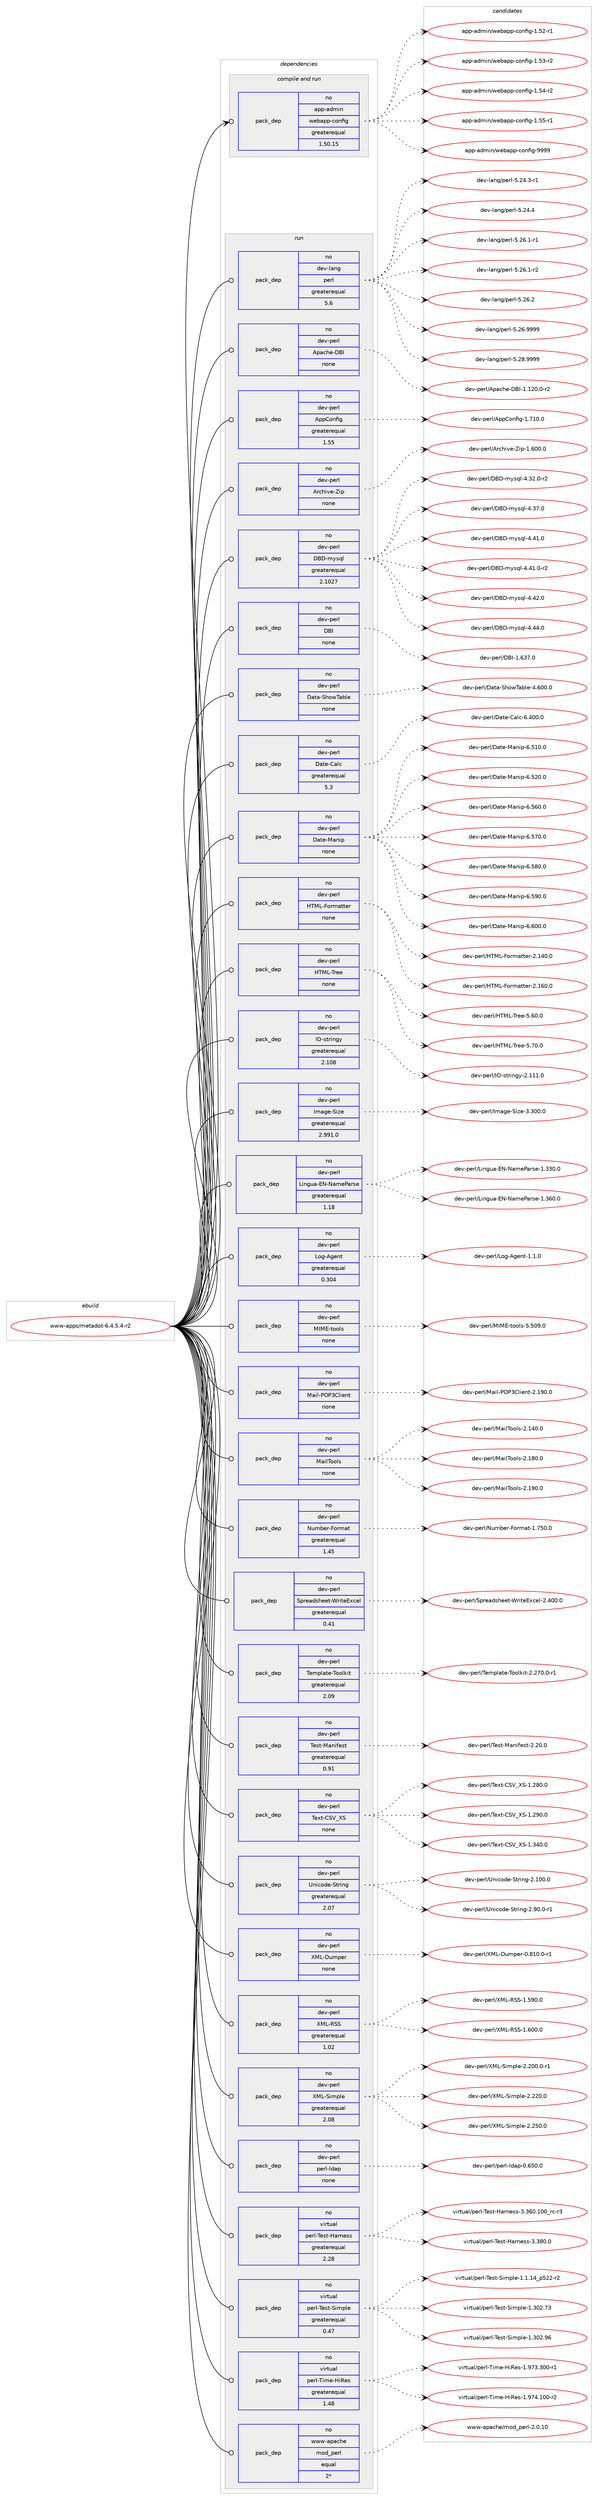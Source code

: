 digraph prolog {

# *************
# Graph options
# *************

newrank=true;
concentrate=true;
compound=true;
graph [rankdir=LR,fontname=Helvetica,fontsize=10,ranksep=1.5];#, ranksep=2.5, nodesep=0.2];
edge  [arrowhead=vee];
node  [fontname=Helvetica,fontsize=10];

# **********
# The ebuild
# **********

subgraph cluster_leftcol {
color=gray;
rank=same;
label=<<i>ebuild</i>>;
id [label="www-apps/metadot-6.4.5.4-r2", color=red, width=4, href="../www-apps/metadot-6.4.5.4-r2.svg"];
}

# ****************
# The dependencies
# ****************

subgraph cluster_midcol {
color=gray;
label=<<i>dependencies</i>>;
subgraph cluster_compile {
fillcolor="#eeeeee";
style=filled;
label=<<i>compile</i>>;
}
subgraph cluster_compileandrun {
fillcolor="#eeeeee";
style=filled;
label=<<i>compile and run</i>>;
subgraph pack7585 {
dependency8891 [label=<<TABLE BORDER="0" CELLBORDER="1" CELLSPACING="0" CELLPADDING="4" WIDTH="220"><TR><TD ROWSPAN="6" CELLPADDING="30">pack_dep</TD></TR><TR><TD WIDTH="110">no</TD></TR><TR><TD>app-admin</TD></TR><TR><TD>webapp-config</TD></TR><TR><TD>greaterequal</TD></TR><TR><TD>1.50.15</TD></TR></TABLE>>, shape=none, color=blue];
}
id:e -> dependency8891:w [weight=20,style="solid",arrowhead="odotvee"];
}
subgraph cluster_run {
fillcolor="#eeeeee";
style=filled;
label=<<i>run</i>>;
subgraph pack7586 {
dependency8892 [label=<<TABLE BORDER="0" CELLBORDER="1" CELLSPACING="0" CELLPADDING="4" WIDTH="220"><TR><TD ROWSPAN="6" CELLPADDING="30">pack_dep</TD></TR><TR><TD WIDTH="110">no</TD></TR><TR><TD>dev-lang</TD></TR><TR><TD>perl</TD></TR><TR><TD>greaterequal</TD></TR><TR><TD>5.6</TD></TR></TABLE>>, shape=none, color=blue];
}
id:e -> dependency8892:w [weight=20,style="solid",arrowhead="odot"];
subgraph pack7587 {
dependency8893 [label=<<TABLE BORDER="0" CELLBORDER="1" CELLSPACING="0" CELLPADDING="4" WIDTH="220"><TR><TD ROWSPAN="6" CELLPADDING="30">pack_dep</TD></TR><TR><TD WIDTH="110">no</TD></TR><TR><TD>dev-perl</TD></TR><TR><TD>Apache-DBI</TD></TR><TR><TD>none</TD></TR><TR><TD></TD></TR></TABLE>>, shape=none, color=blue];
}
id:e -> dependency8893:w [weight=20,style="solid",arrowhead="odot"];
subgraph pack7588 {
dependency8894 [label=<<TABLE BORDER="0" CELLBORDER="1" CELLSPACING="0" CELLPADDING="4" WIDTH="220"><TR><TD ROWSPAN="6" CELLPADDING="30">pack_dep</TD></TR><TR><TD WIDTH="110">no</TD></TR><TR><TD>dev-perl</TD></TR><TR><TD>AppConfig</TD></TR><TR><TD>greaterequal</TD></TR><TR><TD>1.55</TD></TR></TABLE>>, shape=none, color=blue];
}
id:e -> dependency8894:w [weight=20,style="solid",arrowhead="odot"];
subgraph pack7589 {
dependency8895 [label=<<TABLE BORDER="0" CELLBORDER="1" CELLSPACING="0" CELLPADDING="4" WIDTH="220"><TR><TD ROWSPAN="6" CELLPADDING="30">pack_dep</TD></TR><TR><TD WIDTH="110">no</TD></TR><TR><TD>dev-perl</TD></TR><TR><TD>Archive-Zip</TD></TR><TR><TD>none</TD></TR><TR><TD></TD></TR></TABLE>>, shape=none, color=blue];
}
id:e -> dependency8895:w [weight=20,style="solid",arrowhead="odot"];
subgraph pack7590 {
dependency8896 [label=<<TABLE BORDER="0" CELLBORDER="1" CELLSPACING="0" CELLPADDING="4" WIDTH="220"><TR><TD ROWSPAN="6" CELLPADDING="30">pack_dep</TD></TR><TR><TD WIDTH="110">no</TD></TR><TR><TD>dev-perl</TD></TR><TR><TD>DBD-mysql</TD></TR><TR><TD>greaterequal</TD></TR><TR><TD>2.1027</TD></TR></TABLE>>, shape=none, color=blue];
}
id:e -> dependency8896:w [weight=20,style="solid",arrowhead="odot"];
subgraph pack7591 {
dependency8897 [label=<<TABLE BORDER="0" CELLBORDER="1" CELLSPACING="0" CELLPADDING="4" WIDTH="220"><TR><TD ROWSPAN="6" CELLPADDING="30">pack_dep</TD></TR><TR><TD WIDTH="110">no</TD></TR><TR><TD>dev-perl</TD></TR><TR><TD>DBI</TD></TR><TR><TD>none</TD></TR><TR><TD></TD></TR></TABLE>>, shape=none, color=blue];
}
id:e -> dependency8897:w [weight=20,style="solid",arrowhead="odot"];
subgraph pack7592 {
dependency8898 [label=<<TABLE BORDER="0" CELLBORDER="1" CELLSPACING="0" CELLPADDING="4" WIDTH="220"><TR><TD ROWSPAN="6" CELLPADDING="30">pack_dep</TD></TR><TR><TD WIDTH="110">no</TD></TR><TR><TD>dev-perl</TD></TR><TR><TD>Data-ShowTable</TD></TR><TR><TD>none</TD></TR><TR><TD></TD></TR></TABLE>>, shape=none, color=blue];
}
id:e -> dependency8898:w [weight=20,style="solid",arrowhead="odot"];
subgraph pack7593 {
dependency8899 [label=<<TABLE BORDER="0" CELLBORDER="1" CELLSPACING="0" CELLPADDING="4" WIDTH="220"><TR><TD ROWSPAN="6" CELLPADDING="30">pack_dep</TD></TR><TR><TD WIDTH="110">no</TD></TR><TR><TD>dev-perl</TD></TR><TR><TD>Date-Calc</TD></TR><TR><TD>greaterequal</TD></TR><TR><TD>5.3</TD></TR></TABLE>>, shape=none, color=blue];
}
id:e -> dependency8899:w [weight=20,style="solid",arrowhead="odot"];
subgraph pack7594 {
dependency8900 [label=<<TABLE BORDER="0" CELLBORDER="1" CELLSPACING="0" CELLPADDING="4" WIDTH="220"><TR><TD ROWSPAN="6" CELLPADDING="30">pack_dep</TD></TR><TR><TD WIDTH="110">no</TD></TR><TR><TD>dev-perl</TD></TR><TR><TD>Date-Manip</TD></TR><TR><TD>none</TD></TR><TR><TD></TD></TR></TABLE>>, shape=none, color=blue];
}
id:e -> dependency8900:w [weight=20,style="solid",arrowhead="odot"];
subgraph pack7595 {
dependency8901 [label=<<TABLE BORDER="0" CELLBORDER="1" CELLSPACING="0" CELLPADDING="4" WIDTH="220"><TR><TD ROWSPAN="6" CELLPADDING="30">pack_dep</TD></TR><TR><TD WIDTH="110">no</TD></TR><TR><TD>dev-perl</TD></TR><TR><TD>HTML-Formatter</TD></TR><TR><TD>none</TD></TR><TR><TD></TD></TR></TABLE>>, shape=none, color=blue];
}
id:e -> dependency8901:w [weight=20,style="solid",arrowhead="odot"];
subgraph pack7596 {
dependency8902 [label=<<TABLE BORDER="0" CELLBORDER="1" CELLSPACING="0" CELLPADDING="4" WIDTH="220"><TR><TD ROWSPAN="6" CELLPADDING="30">pack_dep</TD></TR><TR><TD WIDTH="110">no</TD></TR><TR><TD>dev-perl</TD></TR><TR><TD>HTML-Tree</TD></TR><TR><TD>none</TD></TR><TR><TD></TD></TR></TABLE>>, shape=none, color=blue];
}
id:e -> dependency8902:w [weight=20,style="solid",arrowhead="odot"];
subgraph pack7597 {
dependency8903 [label=<<TABLE BORDER="0" CELLBORDER="1" CELLSPACING="0" CELLPADDING="4" WIDTH="220"><TR><TD ROWSPAN="6" CELLPADDING="30">pack_dep</TD></TR><TR><TD WIDTH="110">no</TD></TR><TR><TD>dev-perl</TD></TR><TR><TD>IO-stringy</TD></TR><TR><TD>greaterequal</TD></TR><TR><TD>2.108</TD></TR></TABLE>>, shape=none, color=blue];
}
id:e -> dependency8903:w [weight=20,style="solid",arrowhead="odot"];
subgraph pack7598 {
dependency8904 [label=<<TABLE BORDER="0" CELLBORDER="1" CELLSPACING="0" CELLPADDING="4" WIDTH="220"><TR><TD ROWSPAN="6" CELLPADDING="30">pack_dep</TD></TR><TR><TD WIDTH="110">no</TD></TR><TR><TD>dev-perl</TD></TR><TR><TD>Image-Size</TD></TR><TR><TD>greaterequal</TD></TR><TR><TD>2.991.0</TD></TR></TABLE>>, shape=none, color=blue];
}
id:e -> dependency8904:w [weight=20,style="solid",arrowhead="odot"];
subgraph pack7599 {
dependency8905 [label=<<TABLE BORDER="0" CELLBORDER="1" CELLSPACING="0" CELLPADDING="4" WIDTH="220"><TR><TD ROWSPAN="6" CELLPADDING="30">pack_dep</TD></TR><TR><TD WIDTH="110">no</TD></TR><TR><TD>dev-perl</TD></TR><TR><TD>Lingua-EN-NameParse</TD></TR><TR><TD>greaterequal</TD></TR><TR><TD>1.18</TD></TR></TABLE>>, shape=none, color=blue];
}
id:e -> dependency8905:w [weight=20,style="solid",arrowhead="odot"];
subgraph pack7600 {
dependency8906 [label=<<TABLE BORDER="0" CELLBORDER="1" CELLSPACING="0" CELLPADDING="4" WIDTH="220"><TR><TD ROWSPAN="6" CELLPADDING="30">pack_dep</TD></TR><TR><TD WIDTH="110">no</TD></TR><TR><TD>dev-perl</TD></TR><TR><TD>Log-Agent</TD></TR><TR><TD>greaterequal</TD></TR><TR><TD>0.304</TD></TR></TABLE>>, shape=none, color=blue];
}
id:e -> dependency8906:w [weight=20,style="solid",arrowhead="odot"];
subgraph pack7601 {
dependency8907 [label=<<TABLE BORDER="0" CELLBORDER="1" CELLSPACING="0" CELLPADDING="4" WIDTH="220"><TR><TD ROWSPAN="6" CELLPADDING="30">pack_dep</TD></TR><TR><TD WIDTH="110">no</TD></TR><TR><TD>dev-perl</TD></TR><TR><TD>MIME-tools</TD></TR><TR><TD>none</TD></TR><TR><TD></TD></TR></TABLE>>, shape=none, color=blue];
}
id:e -> dependency8907:w [weight=20,style="solid",arrowhead="odot"];
subgraph pack7602 {
dependency8908 [label=<<TABLE BORDER="0" CELLBORDER="1" CELLSPACING="0" CELLPADDING="4" WIDTH="220"><TR><TD ROWSPAN="6" CELLPADDING="30">pack_dep</TD></TR><TR><TD WIDTH="110">no</TD></TR><TR><TD>dev-perl</TD></TR><TR><TD>Mail-POP3Client</TD></TR><TR><TD>none</TD></TR><TR><TD></TD></TR></TABLE>>, shape=none, color=blue];
}
id:e -> dependency8908:w [weight=20,style="solid",arrowhead="odot"];
subgraph pack7603 {
dependency8909 [label=<<TABLE BORDER="0" CELLBORDER="1" CELLSPACING="0" CELLPADDING="4" WIDTH="220"><TR><TD ROWSPAN="6" CELLPADDING="30">pack_dep</TD></TR><TR><TD WIDTH="110">no</TD></TR><TR><TD>dev-perl</TD></TR><TR><TD>MailTools</TD></TR><TR><TD>none</TD></TR><TR><TD></TD></TR></TABLE>>, shape=none, color=blue];
}
id:e -> dependency8909:w [weight=20,style="solid",arrowhead="odot"];
subgraph pack7604 {
dependency8910 [label=<<TABLE BORDER="0" CELLBORDER="1" CELLSPACING="0" CELLPADDING="4" WIDTH="220"><TR><TD ROWSPAN="6" CELLPADDING="30">pack_dep</TD></TR><TR><TD WIDTH="110">no</TD></TR><TR><TD>dev-perl</TD></TR><TR><TD>Number-Format</TD></TR><TR><TD>greaterequal</TD></TR><TR><TD>1.45</TD></TR></TABLE>>, shape=none, color=blue];
}
id:e -> dependency8910:w [weight=20,style="solid",arrowhead="odot"];
subgraph pack7605 {
dependency8911 [label=<<TABLE BORDER="0" CELLBORDER="1" CELLSPACING="0" CELLPADDING="4" WIDTH="220"><TR><TD ROWSPAN="6" CELLPADDING="30">pack_dep</TD></TR><TR><TD WIDTH="110">no</TD></TR><TR><TD>dev-perl</TD></TR><TR><TD>Spreadsheet-WriteExcel</TD></TR><TR><TD>greaterequal</TD></TR><TR><TD>0.41</TD></TR></TABLE>>, shape=none, color=blue];
}
id:e -> dependency8911:w [weight=20,style="solid",arrowhead="odot"];
subgraph pack7606 {
dependency8912 [label=<<TABLE BORDER="0" CELLBORDER="1" CELLSPACING="0" CELLPADDING="4" WIDTH="220"><TR><TD ROWSPAN="6" CELLPADDING="30">pack_dep</TD></TR><TR><TD WIDTH="110">no</TD></TR><TR><TD>dev-perl</TD></TR><TR><TD>Template-Toolkit</TD></TR><TR><TD>greaterequal</TD></TR><TR><TD>2.09</TD></TR></TABLE>>, shape=none, color=blue];
}
id:e -> dependency8912:w [weight=20,style="solid",arrowhead="odot"];
subgraph pack7607 {
dependency8913 [label=<<TABLE BORDER="0" CELLBORDER="1" CELLSPACING="0" CELLPADDING="4" WIDTH="220"><TR><TD ROWSPAN="6" CELLPADDING="30">pack_dep</TD></TR><TR><TD WIDTH="110">no</TD></TR><TR><TD>dev-perl</TD></TR><TR><TD>Test-Manifest</TD></TR><TR><TD>greaterequal</TD></TR><TR><TD>0.91</TD></TR></TABLE>>, shape=none, color=blue];
}
id:e -> dependency8913:w [weight=20,style="solid",arrowhead="odot"];
subgraph pack7608 {
dependency8914 [label=<<TABLE BORDER="0" CELLBORDER="1" CELLSPACING="0" CELLPADDING="4" WIDTH="220"><TR><TD ROWSPAN="6" CELLPADDING="30">pack_dep</TD></TR><TR><TD WIDTH="110">no</TD></TR><TR><TD>dev-perl</TD></TR><TR><TD>Text-CSV_XS</TD></TR><TR><TD>none</TD></TR><TR><TD></TD></TR></TABLE>>, shape=none, color=blue];
}
id:e -> dependency8914:w [weight=20,style="solid",arrowhead="odot"];
subgraph pack7609 {
dependency8915 [label=<<TABLE BORDER="0" CELLBORDER="1" CELLSPACING="0" CELLPADDING="4" WIDTH="220"><TR><TD ROWSPAN="6" CELLPADDING="30">pack_dep</TD></TR><TR><TD WIDTH="110">no</TD></TR><TR><TD>dev-perl</TD></TR><TR><TD>Unicode-String</TD></TR><TR><TD>greaterequal</TD></TR><TR><TD>2.07</TD></TR></TABLE>>, shape=none, color=blue];
}
id:e -> dependency8915:w [weight=20,style="solid",arrowhead="odot"];
subgraph pack7610 {
dependency8916 [label=<<TABLE BORDER="0" CELLBORDER="1" CELLSPACING="0" CELLPADDING="4" WIDTH="220"><TR><TD ROWSPAN="6" CELLPADDING="30">pack_dep</TD></TR><TR><TD WIDTH="110">no</TD></TR><TR><TD>dev-perl</TD></TR><TR><TD>XML-Dumper</TD></TR><TR><TD>none</TD></TR><TR><TD></TD></TR></TABLE>>, shape=none, color=blue];
}
id:e -> dependency8916:w [weight=20,style="solid",arrowhead="odot"];
subgraph pack7611 {
dependency8917 [label=<<TABLE BORDER="0" CELLBORDER="1" CELLSPACING="0" CELLPADDING="4" WIDTH="220"><TR><TD ROWSPAN="6" CELLPADDING="30">pack_dep</TD></TR><TR><TD WIDTH="110">no</TD></TR><TR><TD>dev-perl</TD></TR><TR><TD>XML-RSS</TD></TR><TR><TD>greaterequal</TD></TR><TR><TD>1.02</TD></TR></TABLE>>, shape=none, color=blue];
}
id:e -> dependency8917:w [weight=20,style="solid",arrowhead="odot"];
subgraph pack7612 {
dependency8918 [label=<<TABLE BORDER="0" CELLBORDER="1" CELLSPACING="0" CELLPADDING="4" WIDTH="220"><TR><TD ROWSPAN="6" CELLPADDING="30">pack_dep</TD></TR><TR><TD WIDTH="110">no</TD></TR><TR><TD>dev-perl</TD></TR><TR><TD>XML-Simple</TD></TR><TR><TD>greaterequal</TD></TR><TR><TD>2.08</TD></TR></TABLE>>, shape=none, color=blue];
}
id:e -> dependency8918:w [weight=20,style="solid",arrowhead="odot"];
subgraph pack7613 {
dependency8919 [label=<<TABLE BORDER="0" CELLBORDER="1" CELLSPACING="0" CELLPADDING="4" WIDTH="220"><TR><TD ROWSPAN="6" CELLPADDING="30">pack_dep</TD></TR><TR><TD WIDTH="110">no</TD></TR><TR><TD>dev-perl</TD></TR><TR><TD>perl-ldap</TD></TR><TR><TD>none</TD></TR><TR><TD></TD></TR></TABLE>>, shape=none, color=blue];
}
id:e -> dependency8919:w [weight=20,style="solid",arrowhead="odot"];
subgraph pack7614 {
dependency8920 [label=<<TABLE BORDER="0" CELLBORDER="1" CELLSPACING="0" CELLPADDING="4" WIDTH="220"><TR><TD ROWSPAN="6" CELLPADDING="30">pack_dep</TD></TR><TR><TD WIDTH="110">no</TD></TR><TR><TD>virtual</TD></TR><TR><TD>perl-Test-Harness</TD></TR><TR><TD>greaterequal</TD></TR><TR><TD>2.28</TD></TR></TABLE>>, shape=none, color=blue];
}
id:e -> dependency8920:w [weight=20,style="solid",arrowhead="odot"];
subgraph pack7615 {
dependency8921 [label=<<TABLE BORDER="0" CELLBORDER="1" CELLSPACING="0" CELLPADDING="4" WIDTH="220"><TR><TD ROWSPAN="6" CELLPADDING="30">pack_dep</TD></TR><TR><TD WIDTH="110">no</TD></TR><TR><TD>virtual</TD></TR><TR><TD>perl-Test-Simple</TD></TR><TR><TD>greaterequal</TD></TR><TR><TD>0.47</TD></TR></TABLE>>, shape=none, color=blue];
}
id:e -> dependency8921:w [weight=20,style="solid",arrowhead="odot"];
subgraph pack7616 {
dependency8922 [label=<<TABLE BORDER="0" CELLBORDER="1" CELLSPACING="0" CELLPADDING="4" WIDTH="220"><TR><TD ROWSPAN="6" CELLPADDING="30">pack_dep</TD></TR><TR><TD WIDTH="110">no</TD></TR><TR><TD>virtual</TD></TR><TR><TD>perl-Time-HiRes</TD></TR><TR><TD>greaterequal</TD></TR><TR><TD>1.48</TD></TR></TABLE>>, shape=none, color=blue];
}
id:e -> dependency8922:w [weight=20,style="solid",arrowhead="odot"];
subgraph pack7617 {
dependency8923 [label=<<TABLE BORDER="0" CELLBORDER="1" CELLSPACING="0" CELLPADDING="4" WIDTH="220"><TR><TD ROWSPAN="6" CELLPADDING="30">pack_dep</TD></TR><TR><TD WIDTH="110">no</TD></TR><TR><TD>www-apache</TD></TR><TR><TD>mod_perl</TD></TR><TR><TD>equal</TD></TR><TR><TD>2*</TD></TR></TABLE>>, shape=none, color=blue];
}
id:e -> dependency8923:w [weight=20,style="solid",arrowhead="odot"];
}
}

# **************
# The candidates
# **************

subgraph cluster_choices {
rank=same;
color=gray;
label=<<i>candidates</i>>;

subgraph choice7585 {
color=black;
nodesep=1;
choice971121124597100109105110471191019897112112459911111010210510345494653504511449 [label="app-admin/webapp-config-1.52-r1", color=red, width=4,href="../app-admin/webapp-config-1.52-r1.svg"];
choice971121124597100109105110471191019897112112459911111010210510345494653514511450 [label="app-admin/webapp-config-1.53-r2", color=red, width=4,href="../app-admin/webapp-config-1.53-r2.svg"];
choice971121124597100109105110471191019897112112459911111010210510345494653524511450 [label="app-admin/webapp-config-1.54-r2", color=red, width=4,href="../app-admin/webapp-config-1.54-r2.svg"];
choice971121124597100109105110471191019897112112459911111010210510345494653534511449 [label="app-admin/webapp-config-1.55-r1", color=red, width=4,href="../app-admin/webapp-config-1.55-r1.svg"];
choice97112112459710010910511047119101989711211245991111101021051034557575757 [label="app-admin/webapp-config-9999", color=red, width=4,href="../app-admin/webapp-config-9999.svg"];
dependency8891:e -> choice971121124597100109105110471191019897112112459911111010210510345494653504511449:w [style=dotted,weight="100"];
dependency8891:e -> choice971121124597100109105110471191019897112112459911111010210510345494653514511450:w [style=dotted,weight="100"];
dependency8891:e -> choice971121124597100109105110471191019897112112459911111010210510345494653524511450:w [style=dotted,weight="100"];
dependency8891:e -> choice971121124597100109105110471191019897112112459911111010210510345494653534511449:w [style=dotted,weight="100"];
dependency8891:e -> choice97112112459710010910511047119101989711211245991111101021051034557575757:w [style=dotted,weight="100"];
}
subgraph choice7586 {
color=black;
nodesep=1;
choice100101118451089711010347112101114108455346505246514511449 [label="dev-lang/perl-5.24.3-r1", color=red, width=4,href="../dev-lang/perl-5.24.3-r1.svg"];
choice10010111845108971101034711210111410845534650524652 [label="dev-lang/perl-5.24.4", color=red, width=4,href="../dev-lang/perl-5.24.4.svg"];
choice100101118451089711010347112101114108455346505446494511449 [label="dev-lang/perl-5.26.1-r1", color=red, width=4,href="../dev-lang/perl-5.26.1-r1.svg"];
choice100101118451089711010347112101114108455346505446494511450 [label="dev-lang/perl-5.26.1-r2", color=red, width=4,href="../dev-lang/perl-5.26.1-r2.svg"];
choice10010111845108971101034711210111410845534650544650 [label="dev-lang/perl-5.26.2", color=red, width=4,href="../dev-lang/perl-5.26.2.svg"];
choice10010111845108971101034711210111410845534650544657575757 [label="dev-lang/perl-5.26.9999", color=red, width=4,href="../dev-lang/perl-5.26.9999.svg"];
choice10010111845108971101034711210111410845534650564657575757 [label="dev-lang/perl-5.28.9999", color=red, width=4,href="../dev-lang/perl-5.28.9999.svg"];
dependency8892:e -> choice100101118451089711010347112101114108455346505246514511449:w [style=dotted,weight="100"];
dependency8892:e -> choice10010111845108971101034711210111410845534650524652:w [style=dotted,weight="100"];
dependency8892:e -> choice100101118451089711010347112101114108455346505446494511449:w [style=dotted,weight="100"];
dependency8892:e -> choice100101118451089711010347112101114108455346505446494511450:w [style=dotted,weight="100"];
dependency8892:e -> choice10010111845108971101034711210111410845534650544650:w [style=dotted,weight="100"];
dependency8892:e -> choice10010111845108971101034711210111410845534650544657575757:w [style=dotted,weight="100"];
dependency8892:e -> choice10010111845108971101034711210111410845534650564657575757:w [style=dotted,weight="100"];
}
subgraph choice7587 {
color=black;
nodesep=1;
choice10010111845112101114108476511297991041014568667345494649504846484511450 [label="dev-perl/Apache-DBI-1.120.0-r2", color=red, width=4,href="../dev-perl/Apache-DBI-1.120.0-r2.svg"];
dependency8893:e -> choice10010111845112101114108476511297991041014568667345494649504846484511450:w [style=dotted,weight="100"];
}
subgraph choice7588 {
color=black;
nodesep=1;
choice100101118451121011141084765112112671111101021051034549465549484648 [label="dev-perl/AppConfig-1.710.0", color=red, width=4,href="../dev-perl/AppConfig-1.710.0.svg"];
dependency8894:e -> choice100101118451121011141084765112112671111101021051034549465549484648:w [style=dotted,weight="100"];
}
subgraph choice7589 {
color=black;
nodesep=1;
choice1001011184511210111410847651149910410511810145901051124549465448484648 [label="dev-perl/Archive-Zip-1.600.0", color=red, width=4,href="../dev-perl/Archive-Zip-1.600.0.svg"];
dependency8895:e -> choice1001011184511210111410847651149910410511810145901051124549465448484648:w [style=dotted,weight="100"];
}
subgraph choice7590 {
color=black;
nodesep=1;
choice100101118451121011141084768666845109121115113108455246515046484511450 [label="dev-perl/DBD-mysql-4.32.0-r2", color=red, width=4,href="../dev-perl/DBD-mysql-4.32.0-r2.svg"];
choice10010111845112101114108476866684510912111511310845524651554648 [label="dev-perl/DBD-mysql-4.37.0", color=red, width=4,href="../dev-perl/DBD-mysql-4.37.0.svg"];
choice10010111845112101114108476866684510912111511310845524652494648 [label="dev-perl/DBD-mysql-4.41.0", color=red, width=4,href="../dev-perl/DBD-mysql-4.41.0.svg"];
choice100101118451121011141084768666845109121115113108455246524946484511450 [label="dev-perl/DBD-mysql-4.41.0-r2", color=red, width=4,href="../dev-perl/DBD-mysql-4.41.0-r2.svg"];
choice10010111845112101114108476866684510912111511310845524652504648 [label="dev-perl/DBD-mysql-4.42.0", color=red, width=4,href="../dev-perl/DBD-mysql-4.42.0.svg"];
choice10010111845112101114108476866684510912111511310845524652524648 [label="dev-perl/DBD-mysql-4.44.0", color=red, width=4,href="../dev-perl/DBD-mysql-4.44.0.svg"];
dependency8896:e -> choice100101118451121011141084768666845109121115113108455246515046484511450:w [style=dotted,weight="100"];
dependency8896:e -> choice10010111845112101114108476866684510912111511310845524651554648:w [style=dotted,weight="100"];
dependency8896:e -> choice10010111845112101114108476866684510912111511310845524652494648:w [style=dotted,weight="100"];
dependency8896:e -> choice100101118451121011141084768666845109121115113108455246524946484511450:w [style=dotted,weight="100"];
dependency8896:e -> choice10010111845112101114108476866684510912111511310845524652504648:w [style=dotted,weight="100"];
dependency8896:e -> choice10010111845112101114108476866684510912111511310845524652524648:w [style=dotted,weight="100"];
}
subgraph choice7591 {
color=black;
nodesep=1;
choice10010111845112101114108476866734549465451554648 [label="dev-perl/DBI-1.637.0", color=red, width=4,href="../dev-perl/DBI-1.637.0.svg"];
dependency8897:e -> choice10010111845112101114108476866734549465451554648:w [style=dotted,weight="100"];
}
subgraph choice7592 {
color=black;
nodesep=1;
choice100101118451121011141084768971169745831041111198497981081014552465448484648 [label="dev-perl/Data-ShowTable-4.600.0", color=red, width=4,href="../dev-perl/Data-ShowTable-4.600.0.svg"];
dependency8898:e -> choice100101118451121011141084768971169745831041111198497981081014552465448484648:w [style=dotted,weight="100"];
}
subgraph choice7593 {
color=black;
nodesep=1;
choice10010111845112101114108476897116101456797108994554465248484648 [label="dev-perl/Date-Calc-6.400.0", color=red, width=4,href="../dev-perl/Date-Calc-6.400.0.svg"];
dependency8899:e -> choice10010111845112101114108476897116101456797108994554465248484648:w [style=dotted,weight="100"];
}
subgraph choice7594 {
color=black;
nodesep=1;
choice100101118451121011141084768971161014577971101051124554465349484648 [label="dev-perl/Date-Manip-6.510.0", color=red, width=4,href="../dev-perl/Date-Manip-6.510.0.svg"];
choice100101118451121011141084768971161014577971101051124554465350484648 [label="dev-perl/Date-Manip-6.520.0", color=red, width=4,href="../dev-perl/Date-Manip-6.520.0.svg"];
choice100101118451121011141084768971161014577971101051124554465354484648 [label="dev-perl/Date-Manip-6.560.0", color=red, width=4,href="../dev-perl/Date-Manip-6.560.0.svg"];
choice100101118451121011141084768971161014577971101051124554465355484648 [label="dev-perl/Date-Manip-6.570.0", color=red, width=4,href="../dev-perl/Date-Manip-6.570.0.svg"];
choice100101118451121011141084768971161014577971101051124554465356484648 [label="dev-perl/Date-Manip-6.580.0", color=red, width=4,href="../dev-perl/Date-Manip-6.580.0.svg"];
choice100101118451121011141084768971161014577971101051124554465357484648 [label="dev-perl/Date-Manip-6.590.0", color=red, width=4,href="../dev-perl/Date-Manip-6.590.0.svg"];
choice100101118451121011141084768971161014577971101051124554465448484648 [label="dev-perl/Date-Manip-6.600.0", color=red, width=4,href="../dev-perl/Date-Manip-6.600.0.svg"];
dependency8900:e -> choice100101118451121011141084768971161014577971101051124554465349484648:w [style=dotted,weight="100"];
dependency8900:e -> choice100101118451121011141084768971161014577971101051124554465350484648:w [style=dotted,weight="100"];
dependency8900:e -> choice100101118451121011141084768971161014577971101051124554465354484648:w [style=dotted,weight="100"];
dependency8900:e -> choice100101118451121011141084768971161014577971101051124554465355484648:w [style=dotted,weight="100"];
dependency8900:e -> choice100101118451121011141084768971161014577971101051124554465356484648:w [style=dotted,weight="100"];
dependency8900:e -> choice100101118451121011141084768971161014577971101051124554465357484648:w [style=dotted,weight="100"];
dependency8900:e -> choice100101118451121011141084768971161014577971101051124554465448484648:w [style=dotted,weight="100"];
}
subgraph choice7595 {
color=black;
nodesep=1;
choice1001011184511210111410847728477764570111114109971161161011144550464952484648 [label="dev-perl/HTML-Formatter-2.140.0", color=red, width=4,href="../dev-perl/HTML-Formatter-2.140.0.svg"];
choice1001011184511210111410847728477764570111114109971161161011144550464954484648 [label="dev-perl/HTML-Formatter-2.160.0", color=red, width=4,href="../dev-perl/HTML-Formatter-2.160.0.svg"];
dependency8901:e -> choice1001011184511210111410847728477764570111114109971161161011144550464952484648:w [style=dotted,weight="100"];
dependency8901:e -> choice1001011184511210111410847728477764570111114109971161161011144550464954484648:w [style=dotted,weight="100"];
}
subgraph choice7596 {
color=black;
nodesep=1;
choice100101118451121011141084772847776458411410110145534654484648 [label="dev-perl/HTML-Tree-5.60.0", color=red, width=4,href="../dev-perl/HTML-Tree-5.60.0.svg"];
choice100101118451121011141084772847776458411410110145534655484648 [label="dev-perl/HTML-Tree-5.70.0", color=red, width=4,href="../dev-perl/HTML-Tree-5.70.0.svg"];
dependency8902:e -> choice100101118451121011141084772847776458411410110145534654484648:w [style=dotted,weight="100"];
dependency8902:e -> choice100101118451121011141084772847776458411410110145534655484648:w [style=dotted,weight="100"];
}
subgraph choice7597 {
color=black;
nodesep=1;
choice10010111845112101114108477379451151161141051101031214550464949494648 [label="dev-perl/IO-stringy-2.111.0", color=red, width=4,href="../dev-perl/IO-stringy-2.111.0.svg"];
dependency8903:e -> choice10010111845112101114108477379451151161141051101031214550464949494648:w [style=dotted,weight="100"];
}
subgraph choice7598 {
color=black;
nodesep=1;
choice1001011184511210111410847731099710310145831051221014551465148484648 [label="dev-perl/Image-Size-3.300.0", color=red, width=4,href="../dev-perl/Image-Size-3.300.0.svg"];
dependency8904:e -> choice1001011184511210111410847731099710310145831051221014551465148484648:w [style=dotted,weight="100"];
}
subgraph choice7599 {
color=black;
nodesep=1;
choice1001011184511210111410847761051101031179745697845789710910180971141151014549465151484648 [label="dev-perl/Lingua-EN-NameParse-1.330.0", color=red, width=4,href="../dev-perl/Lingua-EN-NameParse-1.330.0.svg"];
choice1001011184511210111410847761051101031179745697845789710910180971141151014549465154484648 [label="dev-perl/Lingua-EN-NameParse-1.360.0", color=red, width=4,href="../dev-perl/Lingua-EN-NameParse-1.360.0.svg"];
dependency8905:e -> choice1001011184511210111410847761051101031179745697845789710910180971141151014549465151484648:w [style=dotted,weight="100"];
dependency8905:e -> choice1001011184511210111410847761051101031179745697845789710910180971141151014549465154484648:w [style=dotted,weight="100"];
}
subgraph choice7600 {
color=black;
nodesep=1;
choice1001011184511210111410847761111034565103101110116454946494648 [label="dev-perl/Log-Agent-1.1.0", color=red, width=4,href="../dev-perl/Log-Agent-1.1.0.svg"];
dependency8906:e -> choice1001011184511210111410847761111034565103101110116454946494648:w [style=dotted,weight="100"];
}
subgraph choice7601 {
color=black;
nodesep=1;
choice100101118451121011141084777737769451161111111081154553465348574648 [label="dev-perl/MIME-tools-5.509.0", color=red, width=4,href="../dev-perl/MIME-tools-5.509.0.svg"];
dependency8907:e -> choice100101118451121011141084777737769451161111111081154553465348574648:w [style=dotted,weight="100"];
}
subgraph choice7602 {
color=black;
nodesep=1;
choice100101118451121011141084777971051084580798051671081051011101164550464957484648 [label="dev-perl/Mail-POP3Client-2.190.0", color=red, width=4,href="../dev-perl/Mail-POP3Client-2.190.0.svg"];
dependency8908:e -> choice100101118451121011141084777971051084580798051671081051011101164550464957484648:w [style=dotted,weight="100"];
}
subgraph choice7603 {
color=black;
nodesep=1;
choice10010111845112101114108477797105108841111111081154550464952484648 [label="dev-perl/MailTools-2.140.0", color=red, width=4,href="../dev-perl/MailTools-2.140.0.svg"];
choice10010111845112101114108477797105108841111111081154550464956484648 [label="dev-perl/MailTools-2.180.0", color=red, width=4,href="../dev-perl/MailTools-2.180.0.svg"];
choice10010111845112101114108477797105108841111111081154550464957484648 [label="dev-perl/MailTools-2.190.0", color=red, width=4,href="../dev-perl/MailTools-2.190.0.svg"];
dependency8909:e -> choice10010111845112101114108477797105108841111111081154550464952484648:w [style=dotted,weight="100"];
dependency8909:e -> choice10010111845112101114108477797105108841111111081154550464956484648:w [style=dotted,weight="100"];
dependency8909:e -> choice10010111845112101114108477797105108841111111081154550464957484648:w [style=dotted,weight="100"];
}
subgraph choice7604 {
color=black;
nodesep=1;
choice100101118451121011141084778117109981011144570111114109971164549465553484648 [label="dev-perl/Number-Format-1.750.0", color=red, width=4,href="../dev-perl/Number-Format-1.750.0.svg"];
dependency8910:e -> choice100101118451121011141084778117109981011144570111114109971164549465553484648:w [style=dotted,weight="100"];
}
subgraph choice7605 {
color=black;
nodesep=1;
choice10010111845112101114108478311211410197100115104101101116458711410511610169120991011084550465248484648 [label="dev-perl/Spreadsheet-WriteExcel-2.400.0", color=red, width=4,href="../dev-perl/Spreadsheet-WriteExcel-2.400.0.svg"];
dependency8911:e -> choice10010111845112101114108478311211410197100115104101101116458711410511610169120991011084550465248484648:w [style=dotted,weight="100"];
}
subgraph choice7606 {
color=black;
nodesep=1;
choice10010111845112101114108478410110911210897116101458411111110810710511645504650554846484511449 [label="dev-perl/Template-Toolkit-2.270.0-r1", color=red, width=4,href="../dev-perl/Template-Toolkit-2.270.0-r1.svg"];
dependency8912:e -> choice10010111845112101114108478410110911210897116101458411111110810710511645504650554846484511449:w [style=dotted,weight="100"];
}
subgraph choice7607 {
color=black;
nodesep=1;
choice10010111845112101114108478410111511645779711010510210111511645504650484648 [label="dev-perl/Test-Manifest-2.20.0", color=red, width=4,href="../dev-perl/Test-Manifest-2.20.0.svg"];
dependency8913:e -> choice10010111845112101114108478410111511645779711010510210111511645504650484648:w [style=dotted,weight="100"];
}
subgraph choice7608 {
color=black;
nodesep=1;
choice100101118451121011141084784101120116456783869588834549465056484648 [label="dev-perl/Text-CSV_XS-1.280.0", color=red, width=4,href="../dev-perl/Text-CSV_XS-1.280.0.svg"];
choice100101118451121011141084784101120116456783869588834549465057484648 [label="dev-perl/Text-CSV_XS-1.290.0", color=red, width=4,href="../dev-perl/Text-CSV_XS-1.290.0.svg"];
choice100101118451121011141084784101120116456783869588834549465152484648 [label="dev-perl/Text-CSV_XS-1.340.0", color=red, width=4,href="../dev-perl/Text-CSV_XS-1.340.0.svg"];
dependency8914:e -> choice100101118451121011141084784101120116456783869588834549465056484648:w [style=dotted,weight="100"];
dependency8914:e -> choice100101118451121011141084784101120116456783869588834549465057484648:w [style=dotted,weight="100"];
dependency8914:e -> choice100101118451121011141084784101120116456783869588834549465152484648:w [style=dotted,weight="100"];
}
subgraph choice7609 {
color=black;
nodesep=1;
choice1001011184511210111410847851101059911110010145831161141051101034550464948484648 [label="dev-perl/Unicode-String-2.100.0", color=red, width=4,href="../dev-perl/Unicode-String-2.100.0.svg"];
choice100101118451121011141084785110105991111001014583116114105110103455046574846484511449 [label="dev-perl/Unicode-String-2.90.0-r1", color=red, width=4,href="../dev-perl/Unicode-String-2.90.0-r1.svg"];
dependency8915:e -> choice1001011184511210111410847851101059911110010145831161141051101034550464948484648:w [style=dotted,weight="100"];
dependency8915:e -> choice100101118451121011141084785110105991111001014583116114105110103455046574846484511449:w [style=dotted,weight="100"];
}
subgraph choice7610 {
color=black;
nodesep=1;
choice1001011184511210111410847887776456811710911210111445484656494846484511449 [label="dev-perl/XML-Dumper-0.810.0-r1", color=red, width=4,href="../dev-perl/XML-Dumper-0.810.0-r1.svg"];
dependency8916:e -> choice1001011184511210111410847887776456811710911210111445484656494846484511449:w [style=dotted,weight="100"];
}
subgraph choice7611 {
color=black;
nodesep=1;
choice1001011184511210111410847887776458283834549465357484648 [label="dev-perl/XML-RSS-1.590.0", color=red, width=4,href="../dev-perl/XML-RSS-1.590.0.svg"];
choice1001011184511210111410847887776458283834549465448484648 [label="dev-perl/XML-RSS-1.600.0", color=red, width=4,href="../dev-perl/XML-RSS-1.600.0.svg"];
dependency8917:e -> choice1001011184511210111410847887776458283834549465357484648:w [style=dotted,weight="100"];
dependency8917:e -> choice1001011184511210111410847887776458283834549465448484648:w [style=dotted,weight="100"];
}
subgraph choice7612 {
color=black;
nodesep=1;
choice1001011184511210111410847887776458310510911210810145504650484846484511449 [label="dev-perl/XML-Simple-2.200.0-r1", color=red, width=4,href="../dev-perl/XML-Simple-2.200.0-r1.svg"];
choice100101118451121011141084788777645831051091121081014550465050484648 [label="dev-perl/XML-Simple-2.220.0", color=red, width=4,href="../dev-perl/XML-Simple-2.220.0.svg"];
choice100101118451121011141084788777645831051091121081014550465053484648 [label="dev-perl/XML-Simple-2.250.0", color=red, width=4,href="../dev-perl/XML-Simple-2.250.0.svg"];
dependency8918:e -> choice1001011184511210111410847887776458310510911210810145504650484846484511449:w [style=dotted,weight="100"];
dependency8918:e -> choice100101118451121011141084788777645831051091121081014550465050484648:w [style=dotted,weight="100"];
dependency8918:e -> choice100101118451121011141084788777645831051091121081014550465053484648:w [style=dotted,weight="100"];
}
subgraph choice7613 {
color=black;
nodesep=1;
choice100101118451121011141084711210111410845108100971124548465453484648 [label="dev-perl/perl-ldap-0.650.0", color=red, width=4,href="../dev-perl/perl-ldap-0.650.0.svg"];
dependency8919:e -> choice100101118451121011141084711210111410845108100971124548465453484648:w [style=dotted,weight="100"];
}
subgraph choice7614 {
color=black;
nodesep=1;
choice118105114116117971084711210111410845841011151164572971141101011151154551465154484649484895114994511451 [label="virtual/perl-Test-Harness-3.360.100_rc-r3", color=red, width=4,href="../virtual/perl-Test-Harness-3.360.100_rc-r3.svg"];
choice118105114116117971084711210111410845841011151164572971141101011151154551465156484648 [label="virtual/perl-Test-Harness-3.380.0", color=red, width=4,href="../virtual/perl-Test-Harness-3.380.0.svg"];
dependency8920:e -> choice118105114116117971084711210111410845841011151164572971141101011151154551465154484649484895114994511451:w [style=dotted,weight="100"];
dependency8920:e -> choice118105114116117971084711210111410845841011151164572971141101011151154551465156484648:w [style=dotted,weight="100"];
}
subgraph choice7615 {
color=black;
nodesep=1;
choice11810511411611797108471121011141084584101115116458310510911210810145494649464952951125350504511450 [label="virtual/perl-Test-Simple-1.1.14_p522-r2", color=red, width=4,href="../virtual/perl-Test-Simple-1.1.14_p522-r2.svg"];
choice118105114116117971084711210111410845841011151164583105109112108101454946514850465551 [label="virtual/perl-Test-Simple-1.302.73", color=red, width=4,href="../virtual/perl-Test-Simple-1.302.73.svg"];
choice118105114116117971084711210111410845841011151164583105109112108101454946514850465754 [label="virtual/perl-Test-Simple-1.302.96", color=red, width=4,href="../virtual/perl-Test-Simple-1.302.96.svg"];
dependency8921:e -> choice11810511411611797108471121011141084584101115116458310510911210810145494649464952951125350504511450:w [style=dotted,weight="100"];
dependency8921:e -> choice118105114116117971084711210111410845841011151164583105109112108101454946514850465551:w [style=dotted,weight="100"];
dependency8921:e -> choice118105114116117971084711210111410845841011151164583105109112108101454946514850465754:w [style=dotted,weight="100"];
}
subgraph choice7616 {
color=black;
nodesep=1;
choice11810511411611797108471121011141084584105109101457210582101115454946575551465148484511449 [label="virtual/perl-Time-HiRes-1.973.300-r1", color=red, width=4,href="../virtual/perl-Time-HiRes-1.973.300-r1.svg"];
choice11810511411611797108471121011141084584105109101457210582101115454946575552464948484511450 [label="virtual/perl-Time-HiRes-1.974.100-r2", color=red, width=4,href="../virtual/perl-Time-HiRes-1.974.100-r2.svg"];
dependency8922:e -> choice11810511411611797108471121011141084584105109101457210582101115454946575551465148484511449:w [style=dotted,weight="100"];
dependency8922:e -> choice11810511411611797108471121011141084584105109101457210582101115454946575552464948484511450:w [style=dotted,weight="100"];
}
subgraph choice7617 {
color=black;
nodesep=1;
choice11911911945971129799104101471091111009511210111410845504648464948 [label="www-apache/mod_perl-2.0.10", color=red, width=4,href="../www-apache/mod_perl-2.0.10.svg"];
dependency8923:e -> choice11911911945971129799104101471091111009511210111410845504648464948:w [style=dotted,weight="100"];
}
}

}

